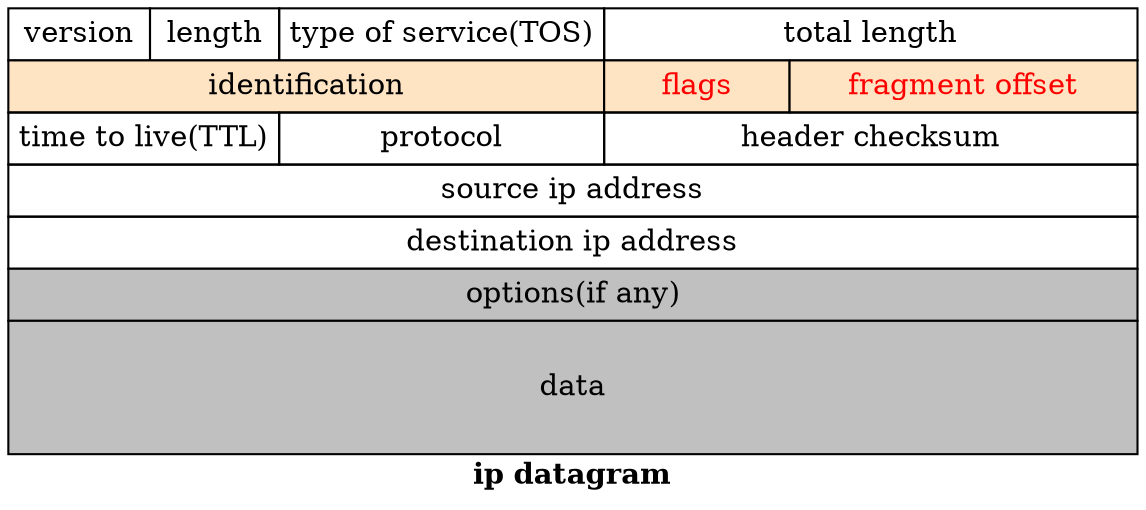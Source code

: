 digraph ip {
    label = <<B>ip datagram</B>>;

    ip [shape=none, width=0, height=0, margin=0, label=
<
    <table title="ip datagram" border="0" cellborder="1" cellspacing="0" cellpadding="4">
        <tr>
            <td colspan="4">version</td>
            <td colspan="4">length</td>
            <td colspan="8">type of service(TOS)</td>
            <td colspan="16" width="256">total length</td>
        </tr>
        <tr>
            <td colspan="16" bgcolor="bisque">identification</td>
            <td colspan="3"  bgcolor="bisque"><FONT color="red">flags</FONT></td>
            <td colspan="13" bgcolor="bisque"><FONT color="red">fragment offset</FONT></td>
        </tr>
        <tr>
            <td colspan="8">time to live(TTL)</td>
            <td colspan="8">protocol</td>
            <td colspan="16">header checksum</td>
        </tr>
        <tr>
            <td colspan="32">source ip address</td>
        </tr>
        <tr>
            <td colspan="32">destination ip address</td>
        </tr>
        <tr>
            <td colspan="32" bgcolor="grey">options(if any)</td>
        </tr>
        <tr>
            <td colspan="32" rowspan="3" height="64" bgcolor="grey">data</td>
        </tr>

    </table>
>
    ]
}